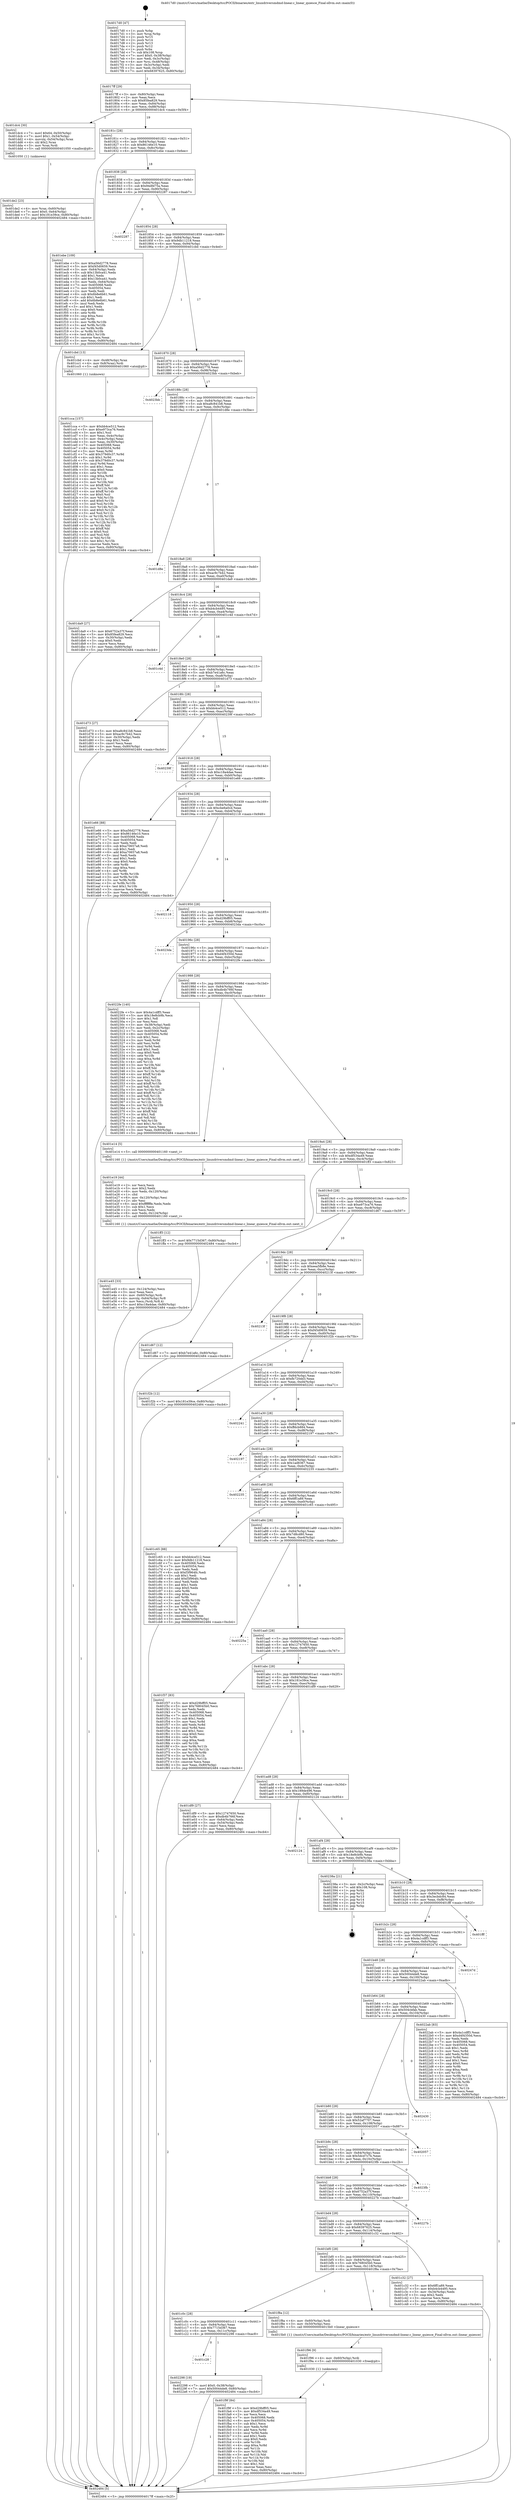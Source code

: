 digraph "0x4017d0" {
  label = "0x4017d0 (/mnt/c/Users/mathe/Desktop/tcc/POCII/binaries/extr_linuxdriversmdmd-linear.c_linear_quiesce_Final-ollvm.out::main(0))"
  labelloc = "t"
  node[shape=record]

  Entry [label="",width=0.3,height=0.3,shape=circle,fillcolor=black,style=filled]
  "0x4017ff" [label="{
     0x4017ff [29]\l
     | [instrs]\l
     &nbsp;&nbsp;0x4017ff \<+3\>: mov -0x80(%rbp),%eax\l
     &nbsp;&nbsp;0x401802 \<+2\>: mov %eax,%ecx\l
     &nbsp;&nbsp;0x401804 \<+6\>: sub $0x85fea829,%ecx\l
     &nbsp;&nbsp;0x40180a \<+6\>: mov %eax,-0x84(%rbp)\l
     &nbsp;&nbsp;0x401810 \<+6\>: mov %ecx,-0x88(%rbp)\l
     &nbsp;&nbsp;0x401816 \<+6\>: je 0000000000401dc4 \<main+0x5f4\>\l
  }"]
  "0x401dc4" [label="{
     0x401dc4 [30]\l
     | [instrs]\l
     &nbsp;&nbsp;0x401dc4 \<+7\>: movl $0x64,-0x50(%rbp)\l
     &nbsp;&nbsp;0x401dcb \<+7\>: movl $0x1,-0x54(%rbp)\l
     &nbsp;&nbsp;0x401dd2 \<+4\>: movslq -0x54(%rbp),%rax\l
     &nbsp;&nbsp;0x401dd6 \<+4\>: shl $0x2,%rax\l
     &nbsp;&nbsp;0x401dda \<+3\>: mov %rax,%rdi\l
     &nbsp;&nbsp;0x401ddd \<+5\>: call 0000000000401050 \<malloc@plt\>\l
     | [calls]\l
     &nbsp;&nbsp;0x401050 \{1\} (unknown)\l
  }"]
  "0x40181c" [label="{
     0x40181c [28]\l
     | [instrs]\l
     &nbsp;&nbsp;0x40181c \<+5\>: jmp 0000000000401821 \<main+0x51\>\l
     &nbsp;&nbsp;0x401821 \<+6\>: mov -0x84(%rbp),%eax\l
     &nbsp;&nbsp;0x401827 \<+5\>: sub $0x86146e10,%eax\l
     &nbsp;&nbsp;0x40182c \<+6\>: mov %eax,-0x8c(%rbp)\l
     &nbsp;&nbsp;0x401832 \<+6\>: je 0000000000401ebe \<main+0x6ee\>\l
  }"]
  Exit [label="",width=0.3,height=0.3,shape=circle,fillcolor=black,style=filled,peripheries=2]
  "0x401ebe" [label="{
     0x401ebe [109]\l
     | [instrs]\l
     &nbsp;&nbsp;0x401ebe \<+5\>: mov $0xa56d2778,%eax\l
     &nbsp;&nbsp;0x401ec3 \<+5\>: mov $0xf45d0659,%ecx\l
     &nbsp;&nbsp;0x401ec8 \<+3\>: mov -0x64(%rbp),%edx\l
     &nbsp;&nbsp;0x401ecb \<+6\>: sub $0x13b0ca41,%edx\l
     &nbsp;&nbsp;0x401ed1 \<+3\>: add $0x1,%edx\l
     &nbsp;&nbsp;0x401ed4 \<+6\>: add $0x13b0ca41,%edx\l
     &nbsp;&nbsp;0x401eda \<+3\>: mov %edx,-0x64(%rbp)\l
     &nbsp;&nbsp;0x401edd \<+7\>: mov 0x405068,%edx\l
     &nbsp;&nbsp;0x401ee4 \<+7\>: mov 0x405054,%esi\l
     &nbsp;&nbsp;0x401eeb \<+2\>: mov %edx,%edi\l
     &nbsp;&nbsp;0x401eed \<+6\>: sub $0x6b8e6b61,%edi\l
     &nbsp;&nbsp;0x401ef3 \<+3\>: sub $0x1,%edi\l
     &nbsp;&nbsp;0x401ef6 \<+6\>: add $0x6b8e6b61,%edi\l
     &nbsp;&nbsp;0x401efc \<+3\>: imul %edi,%edx\l
     &nbsp;&nbsp;0x401eff \<+3\>: and $0x1,%edx\l
     &nbsp;&nbsp;0x401f02 \<+3\>: cmp $0x0,%edx\l
     &nbsp;&nbsp;0x401f05 \<+4\>: sete %r8b\l
     &nbsp;&nbsp;0x401f09 \<+3\>: cmp $0xa,%esi\l
     &nbsp;&nbsp;0x401f0c \<+4\>: setl %r9b\l
     &nbsp;&nbsp;0x401f10 \<+3\>: mov %r8b,%r10b\l
     &nbsp;&nbsp;0x401f13 \<+3\>: and %r9b,%r10b\l
     &nbsp;&nbsp;0x401f16 \<+3\>: xor %r9b,%r8b\l
     &nbsp;&nbsp;0x401f19 \<+3\>: or %r8b,%r10b\l
     &nbsp;&nbsp;0x401f1c \<+4\>: test $0x1,%r10b\l
     &nbsp;&nbsp;0x401f20 \<+3\>: cmovne %ecx,%eax\l
     &nbsp;&nbsp;0x401f23 \<+3\>: mov %eax,-0x80(%rbp)\l
     &nbsp;&nbsp;0x401f26 \<+5\>: jmp 0000000000402484 \<main+0xcb4\>\l
  }"]
  "0x401838" [label="{
     0x401838 [28]\l
     | [instrs]\l
     &nbsp;&nbsp;0x401838 \<+5\>: jmp 000000000040183d \<main+0x6d\>\l
     &nbsp;&nbsp;0x40183d \<+6\>: mov -0x84(%rbp),%eax\l
     &nbsp;&nbsp;0x401843 \<+5\>: sub $0x94dfd75a,%eax\l
     &nbsp;&nbsp;0x401848 \<+6\>: mov %eax,-0x90(%rbp)\l
     &nbsp;&nbsp;0x40184e \<+6\>: je 0000000000402287 \<main+0xab7\>\l
  }"]
  "0x401c28" [label="{
     0x401c28\l
  }", style=dashed]
  "0x402287" [label="{
     0x402287\l
  }", style=dashed]
  "0x401854" [label="{
     0x401854 [28]\l
     | [instrs]\l
     &nbsp;&nbsp;0x401854 \<+5\>: jmp 0000000000401859 \<main+0x89\>\l
     &nbsp;&nbsp;0x401859 \<+6\>: mov -0x84(%rbp),%eax\l
     &nbsp;&nbsp;0x40185f \<+5\>: sub $0x9db11218,%eax\l
     &nbsp;&nbsp;0x401864 \<+6\>: mov %eax,-0x94(%rbp)\l
     &nbsp;&nbsp;0x40186a \<+6\>: je 0000000000401cbd \<main+0x4ed\>\l
  }"]
  "0x402298" [label="{
     0x402298 [19]\l
     | [instrs]\l
     &nbsp;&nbsp;0x402298 \<+7\>: movl $0x0,-0x38(%rbp)\l
     &nbsp;&nbsp;0x40229f \<+7\>: movl $0x50044de8,-0x80(%rbp)\l
     &nbsp;&nbsp;0x4022a6 \<+5\>: jmp 0000000000402484 \<main+0xcb4\>\l
  }"]
  "0x401cbd" [label="{
     0x401cbd [13]\l
     | [instrs]\l
     &nbsp;&nbsp;0x401cbd \<+4\>: mov -0x48(%rbp),%rax\l
     &nbsp;&nbsp;0x401cc1 \<+4\>: mov 0x8(%rax),%rdi\l
     &nbsp;&nbsp;0x401cc5 \<+5\>: call 0000000000401060 \<atoi@plt\>\l
     | [calls]\l
     &nbsp;&nbsp;0x401060 \{1\} (unknown)\l
  }"]
  "0x401870" [label="{
     0x401870 [28]\l
     | [instrs]\l
     &nbsp;&nbsp;0x401870 \<+5\>: jmp 0000000000401875 \<main+0xa5\>\l
     &nbsp;&nbsp;0x401875 \<+6\>: mov -0x84(%rbp),%eax\l
     &nbsp;&nbsp;0x40187b \<+5\>: sub $0xa56d2778,%eax\l
     &nbsp;&nbsp;0x401880 \<+6\>: mov %eax,-0x98(%rbp)\l
     &nbsp;&nbsp;0x401886 \<+6\>: je 00000000004023bb \<main+0xbeb\>\l
  }"]
  "0x401f9f" [label="{
     0x401f9f [84]\l
     | [instrs]\l
     &nbsp;&nbsp;0x401f9f \<+5\>: mov $0xd29bff05,%esi\l
     &nbsp;&nbsp;0x401fa4 \<+5\>: mov $0xdf534a49,%eax\l
     &nbsp;&nbsp;0x401fa9 \<+2\>: xor %ecx,%ecx\l
     &nbsp;&nbsp;0x401fab \<+7\>: mov 0x405068,%edx\l
     &nbsp;&nbsp;0x401fb2 \<+8\>: mov 0x405054,%r8d\l
     &nbsp;&nbsp;0x401fba \<+3\>: sub $0x1,%ecx\l
     &nbsp;&nbsp;0x401fbd \<+3\>: mov %edx,%r9d\l
     &nbsp;&nbsp;0x401fc0 \<+3\>: add %ecx,%r9d\l
     &nbsp;&nbsp;0x401fc3 \<+4\>: imul %r9d,%edx\l
     &nbsp;&nbsp;0x401fc7 \<+3\>: and $0x1,%edx\l
     &nbsp;&nbsp;0x401fca \<+3\>: cmp $0x0,%edx\l
     &nbsp;&nbsp;0x401fcd \<+4\>: sete %r10b\l
     &nbsp;&nbsp;0x401fd1 \<+4\>: cmp $0xa,%r8d\l
     &nbsp;&nbsp;0x401fd5 \<+4\>: setl %r11b\l
     &nbsp;&nbsp;0x401fd9 \<+3\>: mov %r10b,%bl\l
     &nbsp;&nbsp;0x401fdc \<+3\>: and %r11b,%bl\l
     &nbsp;&nbsp;0x401fdf \<+3\>: xor %r11b,%r10b\l
     &nbsp;&nbsp;0x401fe2 \<+3\>: or %r10b,%bl\l
     &nbsp;&nbsp;0x401fe5 \<+3\>: test $0x1,%bl\l
     &nbsp;&nbsp;0x401fe8 \<+3\>: cmovne %eax,%esi\l
     &nbsp;&nbsp;0x401feb \<+3\>: mov %esi,-0x80(%rbp)\l
     &nbsp;&nbsp;0x401fee \<+5\>: jmp 0000000000402484 \<main+0xcb4\>\l
  }"]
  "0x4023bb" [label="{
     0x4023bb\l
  }", style=dashed]
  "0x40188c" [label="{
     0x40188c [28]\l
     | [instrs]\l
     &nbsp;&nbsp;0x40188c \<+5\>: jmp 0000000000401891 \<main+0xc1\>\l
     &nbsp;&nbsp;0x401891 \<+6\>: mov -0x84(%rbp),%eax\l
     &nbsp;&nbsp;0x401897 \<+5\>: sub $0xa8c841b8,%eax\l
     &nbsp;&nbsp;0x40189c \<+6\>: mov %eax,-0x9c(%rbp)\l
     &nbsp;&nbsp;0x4018a2 \<+6\>: je 0000000000401d8e \<main+0x5be\>\l
  }"]
  "0x401f96" [label="{
     0x401f96 [9]\l
     | [instrs]\l
     &nbsp;&nbsp;0x401f96 \<+4\>: mov -0x60(%rbp),%rdi\l
     &nbsp;&nbsp;0x401f9a \<+5\>: call 0000000000401030 \<free@plt\>\l
     | [calls]\l
     &nbsp;&nbsp;0x401030 \{1\} (unknown)\l
  }"]
  "0x401d8e" [label="{
     0x401d8e\l
  }", style=dashed]
  "0x4018a8" [label="{
     0x4018a8 [28]\l
     | [instrs]\l
     &nbsp;&nbsp;0x4018a8 \<+5\>: jmp 00000000004018ad \<main+0xdd\>\l
     &nbsp;&nbsp;0x4018ad \<+6\>: mov -0x84(%rbp),%eax\l
     &nbsp;&nbsp;0x4018b3 \<+5\>: sub $0xac9c7b42,%eax\l
     &nbsp;&nbsp;0x4018b8 \<+6\>: mov %eax,-0xa0(%rbp)\l
     &nbsp;&nbsp;0x4018be \<+6\>: je 0000000000401da9 \<main+0x5d9\>\l
  }"]
  "0x401c0c" [label="{
     0x401c0c [28]\l
     | [instrs]\l
     &nbsp;&nbsp;0x401c0c \<+5\>: jmp 0000000000401c11 \<main+0x441\>\l
     &nbsp;&nbsp;0x401c11 \<+6\>: mov -0x84(%rbp),%eax\l
     &nbsp;&nbsp;0x401c17 \<+5\>: sub $0x7715d367,%eax\l
     &nbsp;&nbsp;0x401c1c \<+6\>: mov %eax,-0x11c(%rbp)\l
     &nbsp;&nbsp;0x401c22 \<+6\>: je 0000000000402298 \<main+0xac8\>\l
  }"]
  "0x401da9" [label="{
     0x401da9 [27]\l
     | [instrs]\l
     &nbsp;&nbsp;0x401da9 \<+5\>: mov $0x6752a37f,%eax\l
     &nbsp;&nbsp;0x401dae \<+5\>: mov $0x85fea829,%ecx\l
     &nbsp;&nbsp;0x401db3 \<+3\>: mov -0x30(%rbp),%edx\l
     &nbsp;&nbsp;0x401db6 \<+3\>: cmp $0x0,%edx\l
     &nbsp;&nbsp;0x401db9 \<+3\>: cmove %ecx,%eax\l
     &nbsp;&nbsp;0x401dbc \<+3\>: mov %eax,-0x80(%rbp)\l
     &nbsp;&nbsp;0x401dbf \<+5\>: jmp 0000000000402484 \<main+0xcb4\>\l
  }"]
  "0x4018c4" [label="{
     0x4018c4 [28]\l
     | [instrs]\l
     &nbsp;&nbsp;0x4018c4 \<+5\>: jmp 00000000004018c9 \<main+0xf9\>\l
     &nbsp;&nbsp;0x4018c9 \<+6\>: mov -0x84(%rbp),%eax\l
     &nbsp;&nbsp;0x4018cf \<+5\>: sub $0xb4cb4495,%eax\l
     &nbsp;&nbsp;0x4018d4 \<+6\>: mov %eax,-0xa4(%rbp)\l
     &nbsp;&nbsp;0x4018da \<+6\>: je 0000000000401c4d \<main+0x47d\>\l
  }"]
  "0x401f8a" [label="{
     0x401f8a [12]\l
     | [instrs]\l
     &nbsp;&nbsp;0x401f8a \<+4\>: mov -0x60(%rbp),%rdi\l
     &nbsp;&nbsp;0x401f8e \<+3\>: mov -0x50(%rbp),%esi\l
     &nbsp;&nbsp;0x401f91 \<+5\>: call 00000000004015b0 \<linear_quiesce\>\l
     | [calls]\l
     &nbsp;&nbsp;0x4015b0 \{1\} (/mnt/c/Users/mathe/Desktop/tcc/POCII/binaries/extr_linuxdriversmdmd-linear.c_linear_quiesce_Final-ollvm.out::linear_quiesce)\l
  }"]
  "0x401c4d" [label="{
     0x401c4d\l
  }", style=dashed]
  "0x4018e0" [label="{
     0x4018e0 [28]\l
     | [instrs]\l
     &nbsp;&nbsp;0x4018e0 \<+5\>: jmp 00000000004018e5 \<main+0x115\>\l
     &nbsp;&nbsp;0x4018e5 \<+6\>: mov -0x84(%rbp),%eax\l
     &nbsp;&nbsp;0x4018eb \<+5\>: sub $0xb7e41a6c,%eax\l
     &nbsp;&nbsp;0x4018f0 \<+6\>: mov %eax,-0xa8(%rbp)\l
     &nbsp;&nbsp;0x4018f6 \<+6\>: je 0000000000401d73 \<main+0x5a3\>\l
  }"]
  "0x401e45" [label="{
     0x401e45 [33]\l
     | [instrs]\l
     &nbsp;&nbsp;0x401e45 \<+6\>: mov -0x124(%rbp),%ecx\l
     &nbsp;&nbsp;0x401e4b \<+3\>: imul %eax,%ecx\l
     &nbsp;&nbsp;0x401e4e \<+4\>: mov -0x60(%rbp),%rdi\l
     &nbsp;&nbsp;0x401e52 \<+4\>: movslq -0x64(%rbp),%r8\l
     &nbsp;&nbsp;0x401e56 \<+4\>: mov %ecx,(%rdi,%r8,4)\l
     &nbsp;&nbsp;0x401e5a \<+7\>: movl $0xc18a4dae,-0x80(%rbp)\l
     &nbsp;&nbsp;0x401e61 \<+5\>: jmp 0000000000402484 \<main+0xcb4\>\l
  }"]
  "0x401d73" [label="{
     0x401d73 [27]\l
     | [instrs]\l
     &nbsp;&nbsp;0x401d73 \<+5\>: mov $0xa8c841b8,%eax\l
     &nbsp;&nbsp;0x401d78 \<+5\>: mov $0xac9c7b42,%ecx\l
     &nbsp;&nbsp;0x401d7d \<+3\>: mov -0x30(%rbp),%edx\l
     &nbsp;&nbsp;0x401d80 \<+3\>: cmp $0x1,%edx\l
     &nbsp;&nbsp;0x401d83 \<+3\>: cmovl %ecx,%eax\l
     &nbsp;&nbsp;0x401d86 \<+3\>: mov %eax,-0x80(%rbp)\l
     &nbsp;&nbsp;0x401d89 \<+5\>: jmp 0000000000402484 \<main+0xcb4\>\l
  }"]
  "0x4018fc" [label="{
     0x4018fc [28]\l
     | [instrs]\l
     &nbsp;&nbsp;0x4018fc \<+5\>: jmp 0000000000401901 \<main+0x131\>\l
     &nbsp;&nbsp;0x401901 \<+6\>: mov -0x84(%rbp),%eax\l
     &nbsp;&nbsp;0x401907 \<+5\>: sub $0xbb4ce512,%eax\l
     &nbsp;&nbsp;0x40190c \<+6\>: mov %eax,-0xac(%rbp)\l
     &nbsp;&nbsp;0x401912 \<+6\>: je 000000000040239f \<main+0xbcf\>\l
  }"]
  "0x401e19" [label="{
     0x401e19 [44]\l
     | [instrs]\l
     &nbsp;&nbsp;0x401e19 \<+2\>: xor %ecx,%ecx\l
     &nbsp;&nbsp;0x401e1b \<+5\>: mov $0x2,%edx\l
     &nbsp;&nbsp;0x401e20 \<+6\>: mov %edx,-0x120(%rbp)\l
     &nbsp;&nbsp;0x401e26 \<+1\>: cltd\l
     &nbsp;&nbsp;0x401e27 \<+6\>: mov -0x120(%rbp),%esi\l
     &nbsp;&nbsp;0x401e2d \<+2\>: idiv %esi\l
     &nbsp;&nbsp;0x401e2f \<+6\>: imul $0xfffffffe,%edx,%edx\l
     &nbsp;&nbsp;0x401e35 \<+3\>: sub $0x1,%ecx\l
     &nbsp;&nbsp;0x401e38 \<+2\>: sub %ecx,%edx\l
     &nbsp;&nbsp;0x401e3a \<+6\>: mov %edx,-0x124(%rbp)\l
     &nbsp;&nbsp;0x401e40 \<+5\>: call 0000000000401160 \<next_i\>\l
     | [calls]\l
     &nbsp;&nbsp;0x401160 \{1\} (/mnt/c/Users/mathe/Desktop/tcc/POCII/binaries/extr_linuxdriversmdmd-linear.c_linear_quiesce_Final-ollvm.out::next_i)\l
  }"]
  "0x40239f" [label="{
     0x40239f\l
  }", style=dashed]
  "0x401918" [label="{
     0x401918 [28]\l
     | [instrs]\l
     &nbsp;&nbsp;0x401918 \<+5\>: jmp 000000000040191d \<main+0x14d\>\l
     &nbsp;&nbsp;0x40191d \<+6\>: mov -0x84(%rbp),%eax\l
     &nbsp;&nbsp;0x401923 \<+5\>: sub $0xc18a4dae,%eax\l
     &nbsp;&nbsp;0x401928 \<+6\>: mov %eax,-0xb0(%rbp)\l
     &nbsp;&nbsp;0x40192e \<+6\>: je 0000000000401e66 \<main+0x696\>\l
  }"]
  "0x401de2" [label="{
     0x401de2 [23]\l
     | [instrs]\l
     &nbsp;&nbsp;0x401de2 \<+4\>: mov %rax,-0x60(%rbp)\l
     &nbsp;&nbsp;0x401de6 \<+7\>: movl $0x0,-0x64(%rbp)\l
     &nbsp;&nbsp;0x401ded \<+7\>: movl $0x181e39ce,-0x80(%rbp)\l
     &nbsp;&nbsp;0x401df4 \<+5\>: jmp 0000000000402484 \<main+0xcb4\>\l
  }"]
  "0x401e66" [label="{
     0x401e66 [88]\l
     | [instrs]\l
     &nbsp;&nbsp;0x401e66 \<+5\>: mov $0xa56d2778,%eax\l
     &nbsp;&nbsp;0x401e6b \<+5\>: mov $0x86146e10,%ecx\l
     &nbsp;&nbsp;0x401e70 \<+7\>: mov 0x405068,%edx\l
     &nbsp;&nbsp;0x401e77 \<+7\>: mov 0x405054,%esi\l
     &nbsp;&nbsp;0x401e7e \<+2\>: mov %edx,%edi\l
     &nbsp;&nbsp;0x401e80 \<+6\>: sub $0xa70657a8,%edi\l
     &nbsp;&nbsp;0x401e86 \<+3\>: sub $0x1,%edi\l
     &nbsp;&nbsp;0x401e89 \<+6\>: add $0xa70657a8,%edi\l
     &nbsp;&nbsp;0x401e8f \<+3\>: imul %edi,%edx\l
     &nbsp;&nbsp;0x401e92 \<+3\>: and $0x1,%edx\l
     &nbsp;&nbsp;0x401e95 \<+3\>: cmp $0x0,%edx\l
     &nbsp;&nbsp;0x401e98 \<+4\>: sete %r8b\l
     &nbsp;&nbsp;0x401e9c \<+3\>: cmp $0xa,%esi\l
     &nbsp;&nbsp;0x401e9f \<+4\>: setl %r9b\l
     &nbsp;&nbsp;0x401ea3 \<+3\>: mov %r8b,%r10b\l
     &nbsp;&nbsp;0x401ea6 \<+3\>: and %r9b,%r10b\l
     &nbsp;&nbsp;0x401ea9 \<+3\>: xor %r9b,%r8b\l
     &nbsp;&nbsp;0x401eac \<+3\>: or %r8b,%r10b\l
     &nbsp;&nbsp;0x401eaf \<+4\>: test $0x1,%r10b\l
     &nbsp;&nbsp;0x401eb3 \<+3\>: cmovne %ecx,%eax\l
     &nbsp;&nbsp;0x401eb6 \<+3\>: mov %eax,-0x80(%rbp)\l
     &nbsp;&nbsp;0x401eb9 \<+5\>: jmp 0000000000402484 \<main+0xcb4\>\l
  }"]
  "0x401934" [label="{
     0x401934 [28]\l
     | [instrs]\l
     &nbsp;&nbsp;0x401934 \<+5\>: jmp 0000000000401939 \<main+0x169\>\l
     &nbsp;&nbsp;0x401939 \<+6\>: mov -0x84(%rbp),%eax\l
     &nbsp;&nbsp;0x40193f \<+5\>: sub $0xcbe6a0cd,%eax\l
     &nbsp;&nbsp;0x401944 \<+6\>: mov %eax,-0xb4(%rbp)\l
     &nbsp;&nbsp;0x40194a \<+6\>: je 0000000000402118 \<main+0x948\>\l
  }"]
  "0x401cca" [label="{
     0x401cca [157]\l
     | [instrs]\l
     &nbsp;&nbsp;0x401cca \<+5\>: mov $0xbb4ce512,%ecx\l
     &nbsp;&nbsp;0x401ccf \<+5\>: mov $0xe973ca76,%edx\l
     &nbsp;&nbsp;0x401cd4 \<+3\>: mov $0x1,%sil\l
     &nbsp;&nbsp;0x401cd7 \<+3\>: mov %eax,-0x4c(%rbp)\l
     &nbsp;&nbsp;0x401cda \<+3\>: mov -0x4c(%rbp),%eax\l
     &nbsp;&nbsp;0x401cdd \<+3\>: mov %eax,-0x30(%rbp)\l
     &nbsp;&nbsp;0x401ce0 \<+7\>: mov 0x405068,%eax\l
     &nbsp;&nbsp;0x401ce7 \<+8\>: mov 0x405054,%r8d\l
     &nbsp;&nbsp;0x401cef \<+3\>: mov %eax,%r9d\l
     &nbsp;&nbsp;0x401cf2 \<+7\>: add $0x379d0c37,%r9d\l
     &nbsp;&nbsp;0x401cf9 \<+4\>: sub $0x1,%r9d\l
     &nbsp;&nbsp;0x401cfd \<+7\>: sub $0x379d0c37,%r9d\l
     &nbsp;&nbsp;0x401d04 \<+4\>: imul %r9d,%eax\l
     &nbsp;&nbsp;0x401d08 \<+3\>: and $0x1,%eax\l
     &nbsp;&nbsp;0x401d0b \<+3\>: cmp $0x0,%eax\l
     &nbsp;&nbsp;0x401d0e \<+4\>: sete %r10b\l
     &nbsp;&nbsp;0x401d12 \<+4\>: cmp $0xa,%r8d\l
     &nbsp;&nbsp;0x401d16 \<+4\>: setl %r11b\l
     &nbsp;&nbsp;0x401d1a \<+3\>: mov %r10b,%bl\l
     &nbsp;&nbsp;0x401d1d \<+3\>: xor $0xff,%bl\l
     &nbsp;&nbsp;0x401d20 \<+3\>: mov %r11b,%r14b\l
     &nbsp;&nbsp;0x401d23 \<+4\>: xor $0xff,%r14b\l
     &nbsp;&nbsp;0x401d27 \<+4\>: xor $0x0,%sil\l
     &nbsp;&nbsp;0x401d2b \<+3\>: mov %bl,%r15b\l
     &nbsp;&nbsp;0x401d2e \<+4\>: and $0x0,%r15b\l
     &nbsp;&nbsp;0x401d32 \<+3\>: and %sil,%r10b\l
     &nbsp;&nbsp;0x401d35 \<+3\>: mov %r14b,%r12b\l
     &nbsp;&nbsp;0x401d38 \<+4\>: and $0x0,%r12b\l
     &nbsp;&nbsp;0x401d3c \<+3\>: and %sil,%r11b\l
     &nbsp;&nbsp;0x401d3f \<+3\>: or %r10b,%r15b\l
     &nbsp;&nbsp;0x401d42 \<+3\>: or %r11b,%r12b\l
     &nbsp;&nbsp;0x401d45 \<+3\>: xor %r12b,%r15b\l
     &nbsp;&nbsp;0x401d48 \<+3\>: or %r14b,%bl\l
     &nbsp;&nbsp;0x401d4b \<+3\>: xor $0xff,%bl\l
     &nbsp;&nbsp;0x401d4e \<+4\>: or $0x0,%sil\l
     &nbsp;&nbsp;0x401d52 \<+3\>: and %sil,%bl\l
     &nbsp;&nbsp;0x401d55 \<+3\>: or %bl,%r15b\l
     &nbsp;&nbsp;0x401d58 \<+4\>: test $0x1,%r15b\l
     &nbsp;&nbsp;0x401d5c \<+3\>: cmovne %edx,%ecx\l
     &nbsp;&nbsp;0x401d5f \<+3\>: mov %ecx,-0x80(%rbp)\l
     &nbsp;&nbsp;0x401d62 \<+5\>: jmp 0000000000402484 \<main+0xcb4\>\l
  }"]
  "0x402118" [label="{
     0x402118\l
  }", style=dashed]
  "0x401950" [label="{
     0x401950 [28]\l
     | [instrs]\l
     &nbsp;&nbsp;0x401950 \<+5\>: jmp 0000000000401955 \<main+0x185\>\l
     &nbsp;&nbsp;0x401955 \<+6\>: mov -0x84(%rbp),%eax\l
     &nbsp;&nbsp;0x40195b \<+5\>: sub $0xd29bff05,%eax\l
     &nbsp;&nbsp;0x401960 \<+6\>: mov %eax,-0xb8(%rbp)\l
     &nbsp;&nbsp;0x401966 \<+6\>: je 00000000004023da \<main+0xc0a\>\l
  }"]
  "0x4017d0" [label="{
     0x4017d0 [47]\l
     | [instrs]\l
     &nbsp;&nbsp;0x4017d0 \<+1\>: push %rbp\l
     &nbsp;&nbsp;0x4017d1 \<+3\>: mov %rsp,%rbp\l
     &nbsp;&nbsp;0x4017d4 \<+2\>: push %r15\l
     &nbsp;&nbsp;0x4017d6 \<+2\>: push %r14\l
     &nbsp;&nbsp;0x4017d8 \<+2\>: push %r13\l
     &nbsp;&nbsp;0x4017da \<+2\>: push %r12\l
     &nbsp;&nbsp;0x4017dc \<+1\>: push %rbx\l
     &nbsp;&nbsp;0x4017dd \<+7\>: sub $0x108,%rsp\l
     &nbsp;&nbsp;0x4017e4 \<+7\>: movl $0x0,-0x38(%rbp)\l
     &nbsp;&nbsp;0x4017eb \<+3\>: mov %edi,-0x3c(%rbp)\l
     &nbsp;&nbsp;0x4017ee \<+4\>: mov %rsi,-0x48(%rbp)\l
     &nbsp;&nbsp;0x4017f2 \<+3\>: mov -0x3c(%rbp),%edi\l
     &nbsp;&nbsp;0x4017f5 \<+3\>: mov %edi,-0x34(%rbp)\l
     &nbsp;&nbsp;0x4017f8 \<+7\>: movl $0x68397625,-0x80(%rbp)\l
  }"]
  "0x4023da" [label="{
     0x4023da\l
  }", style=dashed]
  "0x40196c" [label="{
     0x40196c [28]\l
     | [instrs]\l
     &nbsp;&nbsp;0x40196c \<+5\>: jmp 0000000000401971 \<main+0x1a1\>\l
     &nbsp;&nbsp;0x401971 \<+6\>: mov -0x84(%rbp),%eax\l
     &nbsp;&nbsp;0x401977 \<+5\>: sub $0xd4f4350d,%eax\l
     &nbsp;&nbsp;0x40197c \<+6\>: mov %eax,-0xbc(%rbp)\l
     &nbsp;&nbsp;0x401982 \<+6\>: je 00000000004022fe \<main+0xb2e\>\l
  }"]
  "0x402484" [label="{
     0x402484 [5]\l
     | [instrs]\l
     &nbsp;&nbsp;0x402484 \<+5\>: jmp 00000000004017ff \<main+0x2f\>\l
  }"]
  "0x4022fe" [label="{
     0x4022fe [140]\l
     | [instrs]\l
     &nbsp;&nbsp;0x4022fe \<+5\>: mov $0x4a1cdff3,%eax\l
     &nbsp;&nbsp;0x402303 \<+5\>: mov $0x18e8cb9b,%ecx\l
     &nbsp;&nbsp;0x402308 \<+2\>: mov $0x1,%dl\l
     &nbsp;&nbsp;0x40230a \<+2\>: xor %esi,%esi\l
     &nbsp;&nbsp;0x40230c \<+3\>: mov -0x38(%rbp),%edi\l
     &nbsp;&nbsp;0x40230f \<+3\>: mov %edi,-0x2c(%rbp)\l
     &nbsp;&nbsp;0x402312 \<+7\>: mov 0x405068,%edi\l
     &nbsp;&nbsp;0x402319 \<+8\>: mov 0x405054,%r8d\l
     &nbsp;&nbsp;0x402321 \<+3\>: sub $0x1,%esi\l
     &nbsp;&nbsp;0x402324 \<+3\>: mov %edi,%r9d\l
     &nbsp;&nbsp;0x402327 \<+3\>: add %esi,%r9d\l
     &nbsp;&nbsp;0x40232a \<+4\>: imul %r9d,%edi\l
     &nbsp;&nbsp;0x40232e \<+3\>: and $0x1,%edi\l
     &nbsp;&nbsp;0x402331 \<+3\>: cmp $0x0,%edi\l
     &nbsp;&nbsp;0x402334 \<+4\>: sete %r10b\l
     &nbsp;&nbsp;0x402338 \<+4\>: cmp $0xa,%r8d\l
     &nbsp;&nbsp;0x40233c \<+4\>: setl %r11b\l
     &nbsp;&nbsp;0x402340 \<+3\>: mov %r10b,%bl\l
     &nbsp;&nbsp;0x402343 \<+3\>: xor $0xff,%bl\l
     &nbsp;&nbsp;0x402346 \<+3\>: mov %r11b,%r14b\l
     &nbsp;&nbsp;0x402349 \<+4\>: xor $0xff,%r14b\l
     &nbsp;&nbsp;0x40234d \<+3\>: xor $0x1,%dl\l
     &nbsp;&nbsp;0x402350 \<+3\>: mov %bl,%r15b\l
     &nbsp;&nbsp;0x402353 \<+4\>: and $0xff,%r15b\l
     &nbsp;&nbsp;0x402357 \<+3\>: and %dl,%r10b\l
     &nbsp;&nbsp;0x40235a \<+3\>: mov %r14b,%r12b\l
     &nbsp;&nbsp;0x40235d \<+4\>: and $0xff,%r12b\l
     &nbsp;&nbsp;0x402361 \<+3\>: and %dl,%r11b\l
     &nbsp;&nbsp;0x402364 \<+3\>: or %r10b,%r15b\l
     &nbsp;&nbsp;0x402367 \<+3\>: or %r11b,%r12b\l
     &nbsp;&nbsp;0x40236a \<+3\>: xor %r12b,%r15b\l
     &nbsp;&nbsp;0x40236d \<+3\>: or %r14b,%bl\l
     &nbsp;&nbsp;0x402370 \<+3\>: xor $0xff,%bl\l
     &nbsp;&nbsp;0x402373 \<+3\>: or $0x1,%dl\l
     &nbsp;&nbsp;0x402376 \<+2\>: and %dl,%bl\l
     &nbsp;&nbsp;0x402378 \<+3\>: or %bl,%r15b\l
     &nbsp;&nbsp;0x40237b \<+4\>: test $0x1,%r15b\l
     &nbsp;&nbsp;0x40237f \<+3\>: cmovne %ecx,%eax\l
     &nbsp;&nbsp;0x402382 \<+3\>: mov %eax,-0x80(%rbp)\l
     &nbsp;&nbsp;0x402385 \<+5\>: jmp 0000000000402484 \<main+0xcb4\>\l
  }"]
  "0x401988" [label="{
     0x401988 [28]\l
     | [instrs]\l
     &nbsp;&nbsp;0x401988 \<+5\>: jmp 000000000040198d \<main+0x1bd\>\l
     &nbsp;&nbsp;0x40198d \<+6\>: mov -0x84(%rbp),%eax\l
     &nbsp;&nbsp;0x401993 \<+5\>: sub $0xdb4b766f,%eax\l
     &nbsp;&nbsp;0x401998 \<+6\>: mov %eax,-0xc0(%rbp)\l
     &nbsp;&nbsp;0x40199e \<+6\>: je 0000000000401e14 \<main+0x644\>\l
  }"]
  "0x401bf0" [label="{
     0x401bf0 [28]\l
     | [instrs]\l
     &nbsp;&nbsp;0x401bf0 \<+5\>: jmp 0000000000401bf5 \<main+0x425\>\l
     &nbsp;&nbsp;0x401bf5 \<+6\>: mov -0x84(%rbp),%eax\l
     &nbsp;&nbsp;0x401bfb \<+5\>: sub $0x768045b0,%eax\l
     &nbsp;&nbsp;0x401c00 \<+6\>: mov %eax,-0x118(%rbp)\l
     &nbsp;&nbsp;0x401c06 \<+6\>: je 0000000000401f8a \<main+0x7ba\>\l
  }"]
  "0x401e14" [label="{
     0x401e14 [5]\l
     | [instrs]\l
     &nbsp;&nbsp;0x401e14 \<+5\>: call 0000000000401160 \<next_i\>\l
     | [calls]\l
     &nbsp;&nbsp;0x401160 \{1\} (/mnt/c/Users/mathe/Desktop/tcc/POCII/binaries/extr_linuxdriversmdmd-linear.c_linear_quiesce_Final-ollvm.out::next_i)\l
  }"]
  "0x4019a4" [label="{
     0x4019a4 [28]\l
     | [instrs]\l
     &nbsp;&nbsp;0x4019a4 \<+5\>: jmp 00000000004019a9 \<main+0x1d9\>\l
     &nbsp;&nbsp;0x4019a9 \<+6\>: mov -0x84(%rbp),%eax\l
     &nbsp;&nbsp;0x4019af \<+5\>: sub $0xdf534a49,%eax\l
     &nbsp;&nbsp;0x4019b4 \<+6\>: mov %eax,-0xc4(%rbp)\l
     &nbsp;&nbsp;0x4019ba \<+6\>: je 0000000000401ff3 \<main+0x823\>\l
  }"]
  "0x401c32" [label="{
     0x401c32 [27]\l
     | [instrs]\l
     &nbsp;&nbsp;0x401c32 \<+5\>: mov $0x6ff1a89,%eax\l
     &nbsp;&nbsp;0x401c37 \<+5\>: mov $0xb4cb4495,%ecx\l
     &nbsp;&nbsp;0x401c3c \<+3\>: mov -0x34(%rbp),%edx\l
     &nbsp;&nbsp;0x401c3f \<+3\>: cmp $0x2,%edx\l
     &nbsp;&nbsp;0x401c42 \<+3\>: cmovne %ecx,%eax\l
     &nbsp;&nbsp;0x401c45 \<+3\>: mov %eax,-0x80(%rbp)\l
     &nbsp;&nbsp;0x401c48 \<+5\>: jmp 0000000000402484 \<main+0xcb4\>\l
  }"]
  "0x401ff3" [label="{
     0x401ff3 [12]\l
     | [instrs]\l
     &nbsp;&nbsp;0x401ff3 \<+7\>: movl $0x7715d367,-0x80(%rbp)\l
     &nbsp;&nbsp;0x401ffa \<+5\>: jmp 0000000000402484 \<main+0xcb4\>\l
  }"]
  "0x4019c0" [label="{
     0x4019c0 [28]\l
     | [instrs]\l
     &nbsp;&nbsp;0x4019c0 \<+5\>: jmp 00000000004019c5 \<main+0x1f5\>\l
     &nbsp;&nbsp;0x4019c5 \<+6\>: mov -0x84(%rbp),%eax\l
     &nbsp;&nbsp;0x4019cb \<+5\>: sub $0xe973ca76,%eax\l
     &nbsp;&nbsp;0x4019d0 \<+6\>: mov %eax,-0xc8(%rbp)\l
     &nbsp;&nbsp;0x4019d6 \<+6\>: je 0000000000401d67 \<main+0x597\>\l
  }"]
  "0x401bd4" [label="{
     0x401bd4 [28]\l
     | [instrs]\l
     &nbsp;&nbsp;0x401bd4 \<+5\>: jmp 0000000000401bd9 \<main+0x409\>\l
     &nbsp;&nbsp;0x401bd9 \<+6\>: mov -0x84(%rbp),%eax\l
     &nbsp;&nbsp;0x401bdf \<+5\>: sub $0x68397625,%eax\l
     &nbsp;&nbsp;0x401be4 \<+6\>: mov %eax,-0x114(%rbp)\l
     &nbsp;&nbsp;0x401bea \<+6\>: je 0000000000401c32 \<main+0x462\>\l
  }"]
  "0x401d67" [label="{
     0x401d67 [12]\l
     | [instrs]\l
     &nbsp;&nbsp;0x401d67 \<+7\>: movl $0xb7e41a6c,-0x80(%rbp)\l
     &nbsp;&nbsp;0x401d6e \<+5\>: jmp 0000000000402484 \<main+0xcb4\>\l
  }"]
  "0x4019dc" [label="{
     0x4019dc [28]\l
     | [instrs]\l
     &nbsp;&nbsp;0x4019dc \<+5\>: jmp 00000000004019e1 \<main+0x211\>\l
     &nbsp;&nbsp;0x4019e1 \<+6\>: mov -0x84(%rbp),%eax\l
     &nbsp;&nbsp;0x4019e7 \<+5\>: sub $0xeea5fb8e,%eax\l
     &nbsp;&nbsp;0x4019ec \<+6\>: mov %eax,-0xcc(%rbp)\l
     &nbsp;&nbsp;0x4019f2 \<+6\>: je 000000000040213f \<main+0x96f\>\l
  }"]
  "0x40227b" [label="{
     0x40227b\l
  }", style=dashed]
  "0x40213f" [label="{
     0x40213f\l
  }", style=dashed]
  "0x4019f8" [label="{
     0x4019f8 [28]\l
     | [instrs]\l
     &nbsp;&nbsp;0x4019f8 \<+5\>: jmp 00000000004019fd \<main+0x22d\>\l
     &nbsp;&nbsp;0x4019fd \<+6\>: mov -0x84(%rbp),%eax\l
     &nbsp;&nbsp;0x401a03 \<+5\>: sub $0xf45d0659,%eax\l
     &nbsp;&nbsp;0x401a08 \<+6\>: mov %eax,-0xd0(%rbp)\l
     &nbsp;&nbsp;0x401a0e \<+6\>: je 0000000000401f2b \<main+0x75b\>\l
  }"]
  "0x401bb8" [label="{
     0x401bb8 [28]\l
     | [instrs]\l
     &nbsp;&nbsp;0x401bb8 \<+5\>: jmp 0000000000401bbd \<main+0x3ed\>\l
     &nbsp;&nbsp;0x401bbd \<+6\>: mov -0x84(%rbp),%eax\l
     &nbsp;&nbsp;0x401bc3 \<+5\>: sub $0x6752a37f,%eax\l
     &nbsp;&nbsp;0x401bc8 \<+6\>: mov %eax,-0x110(%rbp)\l
     &nbsp;&nbsp;0x401bce \<+6\>: je 000000000040227b \<main+0xaab\>\l
  }"]
  "0x401f2b" [label="{
     0x401f2b [12]\l
     | [instrs]\l
     &nbsp;&nbsp;0x401f2b \<+7\>: movl $0x181e39ce,-0x80(%rbp)\l
     &nbsp;&nbsp;0x401f32 \<+5\>: jmp 0000000000402484 \<main+0xcb4\>\l
  }"]
  "0x401a14" [label="{
     0x401a14 [28]\l
     | [instrs]\l
     &nbsp;&nbsp;0x401a14 \<+5\>: jmp 0000000000401a19 \<main+0x249\>\l
     &nbsp;&nbsp;0x401a19 \<+6\>: mov -0x84(%rbp),%eax\l
     &nbsp;&nbsp;0x401a1f \<+5\>: sub $0xfb720dd3,%eax\l
     &nbsp;&nbsp;0x401a24 \<+6\>: mov %eax,-0xd4(%rbp)\l
     &nbsp;&nbsp;0x401a2a \<+6\>: je 0000000000402241 \<main+0xa71\>\l
  }"]
  "0x4023fb" [label="{
     0x4023fb\l
  }", style=dashed]
  "0x402241" [label="{
     0x402241\l
  }", style=dashed]
  "0x401a30" [label="{
     0x401a30 [28]\l
     | [instrs]\l
     &nbsp;&nbsp;0x401a30 \<+5\>: jmp 0000000000401a35 \<main+0x265\>\l
     &nbsp;&nbsp;0x401a35 \<+6\>: mov -0x84(%rbp),%eax\l
     &nbsp;&nbsp;0x401a3b \<+5\>: sub $0xffdcb884,%eax\l
     &nbsp;&nbsp;0x401a40 \<+6\>: mov %eax,-0xd8(%rbp)\l
     &nbsp;&nbsp;0x401a46 \<+6\>: je 0000000000402197 \<main+0x9c7\>\l
  }"]
  "0x401b9c" [label="{
     0x401b9c [28]\l
     | [instrs]\l
     &nbsp;&nbsp;0x401b9c \<+5\>: jmp 0000000000401ba1 \<main+0x3d1\>\l
     &nbsp;&nbsp;0x401ba1 \<+6\>: mov -0x84(%rbp),%eax\l
     &nbsp;&nbsp;0x401ba7 \<+5\>: sub $0x5dcd7c7b,%eax\l
     &nbsp;&nbsp;0x401bac \<+6\>: mov %eax,-0x10c(%rbp)\l
     &nbsp;&nbsp;0x401bb2 \<+6\>: je 00000000004023fb \<main+0xc2b\>\l
  }"]
  "0x402197" [label="{
     0x402197\l
  }", style=dashed]
  "0x401a4c" [label="{
     0x401a4c [28]\l
     | [instrs]\l
     &nbsp;&nbsp;0x401a4c \<+5\>: jmp 0000000000401a51 \<main+0x281\>\l
     &nbsp;&nbsp;0x401a51 \<+6\>: mov -0x84(%rbp),%eax\l
     &nbsp;&nbsp;0x401a57 \<+5\>: sub $0x1ad8367,%eax\l
     &nbsp;&nbsp;0x401a5c \<+6\>: mov %eax,-0xdc(%rbp)\l
     &nbsp;&nbsp;0x401a62 \<+6\>: je 0000000000402235 \<main+0xa65\>\l
  }"]
  "0x402057" [label="{
     0x402057\l
  }", style=dashed]
  "0x402235" [label="{
     0x402235\l
  }", style=dashed]
  "0x401a68" [label="{
     0x401a68 [28]\l
     | [instrs]\l
     &nbsp;&nbsp;0x401a68 \<+5\>: jmp 0000000000401a6d \<main+0x29d\>\l
     &nbsp;&nbsp;0x401a6d \<+6\>: mov -0x84(%rbp),%eax\l
     &nbsp;&nbsp;0x401a73 \<+5\>: sub $0x6ff1a89,%eax\l
     &nbsp;&nbsp;0x401a78 \<+6\>: mov %eax,-0xe0(%rbp)\l
     &nbsp;&nbsp;0x401a7e \<+6\>: je 0000000000401c65 \<main+0x495\>\l
  }"]
  "0x401b80" [label="{
     0x401b80 [28]\l
     | [instrs]\l
     &nbsp;&nbsp;0x401b80 \<+5\>: jmp 0000000000401b85 \<main+0x3b5\>\l
     &nbsp;&nbsp;0x401b85 \<+6\>: mov -0x84(%rbp),%eax\l
     &nbsp;&nbsp;0x401b8b \<+5\>: sub $0x52af7707,%eax\l
     &nbsp;&nbsp;0x401b90 \<+6\>: mov %eax,-0x108(%rbp)\l
     &nbsp;&nbsp;0x401b96 \<+6\>: je 0000000000402057 \<main+0x887\>\l
  }"]
  "0x401c65" [label="{
     0x401c65 [88]\l
     | [instrs]\l
     &nbsp;&nbsp;0x401c65 \<+5\>: mov $0xbb4ce512,%eax\l
     &nbsp;&nbsp;0x401c6a \<+5\>: mov $0x9db11218,%ecx\l
     &nbsp;&nbsp;0x401c6f \<+7\>: mov 0x405068,%edx\l
     &nbsp;&nbsp;0x401c76 \<+7\>: mov 0x405054,%esi\l
     &nbsp;&nbsp;0x401c7d \<+2\>: mov %edx,%edi\l
     &nbsp;&nbsp;0x401c7f \<+6\>: sub $0xf3f964fc,%edi\l
     &nbsp;&nbsp;0x401c85 \<+3\>: sub $0x1,%edi\l
     &nbsp;&nbsp;0x401c88 \<+6\>: add $0xf3f964fc,%edi\l
     &nbsp;&nbsp;0x401c8e \<+3\>: imul %edi,%edx\l
     &nbsp;&nbsp;0x401c91 \<+3\>: and $0x1,%edx\l
     &nbsp;&nbsp;0x401c94 \<+3\>: cmp $0x0,%edx\l
     &nbsp;&nbsp;0x401c97 \<+4\>: sete %r8b\l
     &nbsp;&nbsp;0x401c9b \<+3\>: cmp $0xa,%esi\l
     &nbsp;&nbsp;0x401c9e \<+4\>: setl %r9b\l
     &nbsp;&nbsp;0x401ca2 \<+3\>: mov %r8b,%r10b\l
     &nbsp;&nbsp;0x401ca5 \<+3\>: and %r9b,%r10b\l
     &nbsp;&nbsp;0x401ca8 \<+3\>: xor %r9b,%r8b\l
     &nbsp;&nbsp;0x401cab \<+3\>: or %r8b,%r10b\l
     &nbsp;&nbsp;0x401cae \<+4\>: test $0x1,%r10b\l
     &nbsp;&nbsp;0x401cb2 \<+3\>: cmovne %ecx,%eax\l
     &nbsp;&nbsp;0x401cb5 \<+3\>: mov %eax,-0x80(%rbp)\l
     &nbsp;&nbsp;0x401cb8 \<+5\>: jmp 0000000000402484 \<main+0xcb4\>\l
  }"]
  "0x401a84" [label="{
     0x401a84 [28]\l
     | [instrs]\l
     &nbsp;&nbsp;0x401a84 \<+5\>: jmp 0000000000401a89 \<main+0x2b9\>\l
     &nbsp;&nbsp;0x401a89 \<+6\>: mov -0x84(%rbp),%eax\l
     &nbsp;&nbsp;0x401a8f \<+5\>: sub $0x7d8cd80,%eax\l
     &nbsp;&nbsp;0x401a94 \<+6\>: mov %eax,-0xe4(%rbp)\l
     &nbsp;&nbsp;0x401a9a \<+6\>: je 000000000040225a \<main+0xa8a\>\l
  }"]
  "0x402430" [label="{
     0x402430\l
  }", style=dashed]
  "0x40225a" [label="{
     0x40225a\l
  }", style=dashed]
  "0x401aa0" [label="{
     0x401aa0 [28]\l
     | [instrs]\l
     &nbsp;&nbsp;0x401aa0 \<+5\>: jmp 0000000000401aa5 \<main+0x2d5\>\l
     &nbsp;&nbsp;0x401aa5 \<+6\>: mov -0x84(%rbp),%eax\l
     &nbsp;&nbsp;0x401aab \<+5\>: sub $0x12747650,%eax\l
     &nbsp;&nbsp;0x401ab0 \<+6\>: mov %eax,-0xe8(%rbp)\l
     &nbsp;&nbsp;0x401ab6 \<+6\>: je 0000000000401f37 \<main+0x767\>\l
  }"]
  "0x401b64" [label="{
     0x401b64 [28]\l
     | [instrs]\l
     &nbsp;&nbsp;0x401b64 \<+5\>: jmp 0000000000401b69 \<main+0x399\>\l
     &nbsp;&nbsp;0x401b69 \<+6\>: mov -0x84(%rbp),%eax\l
     &nbsp;&nbsp;0x401b6f \<+5\>: sub $0x504cbfab,%eax\l
     &nbsp;&nbsp;0x401b74 \<+6\>: mov %eax,-0x104(%rbp)\l
     &nbsp;&nbsp;0x401b7a \<+6\>: je 0000000000402430 \<main+0xc60\>\l
  }"]
  "0x401f37" [label="{
     0x401f37 [83]\l
     | [instrs]\l
     &nbsp;&nbsp;0x401f37 \<+5\>: mov $0xd29bff05,%eax\l
     &nbsp;&nbsp;0x401f3c \<+5\>: mov $0x768045b0,%ecx\l
     &nbsp;&nbsp;0x401f41 \<+2\>: xor %edx,%edx\l
     &nbsp;&nbsp;0x401f43 \<+7\>: mov 0x405068,%esi\l
     &nbsp;&nbsp;0x401f4a \<+7\>: mov 0x405054,%edi\l
     &nbsp;&nbsp;0x401f51 \<+3\>: sub $0x1,%edx\l
     &nbsp;&nbsp;0x401f54 \<+3\>: mov %esi,%r8d\l
     &nbsp;&nbsp;0x401f57 \<+3\>: add %edx,%r8d\l
     &nbsp;&nbsp;0x401f5a \<+4\>: imul %r8d,%esi\l
     &nbsp;&nbsp;0x401f5e \<+3\>: and $0x1,%esi\l
     &nbsp;&nbsp;0x401f61 \<+3\>: cmp $0x0,%esi\l
     &nbsp;&nbsp;0x401f64 \<+4\>: sete %r9b\l
     &nbsp;&nbsp;0x401f68 \<+3\>: cmp $0xa,%edi\l
     &nbsp;&nbsp;0x401f6b \<+4\>: setl %r10b\l
     &nbsp;&nbsp;0x401f6f \<+3\>: mov %r9b,%r11b\l
     &nbsp;&nbsp;0x401f72 \<+3\>: and %r10b,%r11b\l
     &nbsp;&nbsp;0x401f75 \<+3\>: xor %r10b,%r9b\l
     &nbsp;&nbsp;0x401f78 \<+3\>: or %r9b,%r11b\l
     &nbsp;&nbsp;0x401f7b \<+4\>: test $0x1,%r11b\l
     &nbsp;&nbsp;0x401f7f \<+3\>: cmovne %ecx,%eax\l
     &nbsp;&nbsp;0x401f82 \<+3\>: mov %eax,-0x80(%rbp)\l
     &nbsp;&nbsp;0x401f85 \<+5\>: jmp 0000000000402484 \<main+0xcb4\>\l
  }"]
  "0x401abc" [label="{
     0x401abc [28]\l
     | [instrs]\l
     &nbsp;&nbsp;0x401abc \<+5\>: jmp 0000000000401ac1 \<main+0x2f1\>\l
     &nbsp;&nbsp;0x401ac1 \<+6\>: mov -0x84(%rbp),%eax\l
     &nbsp;&nbsp;0x401ac7 \<+5\>: sub $0x181e39ce,%eax\l
     &nbsp;&nbsp;0x401acc \<+6\>: mov %eax,-0xec(%rbp)\l
     &nbsp;&nbsp;0x401ad2 \<+6\>: je 0000000000401df9 \<main+0x629\>\l
  }"]
  "0x4022ab" [label="{
     0x4022ab [83]\l
     | [instrs]\l
     &nbsp;&nbsp;0x4022ab \<+5\>: mov $0x4a1cdff3,%eax\l
     &nbsp;&nbsp;0x4022b0 \<+5\>: mov $0xd4f4350d,%ecx\l
     &nbsp;&nbsp;0x4022b5 \<+2\>: xor %edx,%edx\l
     &nbsp;&nbsp;0x4022b7 \<+7\>: mov 0x405068,%esi\l
     &nbsp;&nbsp;0x4022be \<+7\>: mov 0x405054,%edi\l
     &nbsp;&nbsp;0x4022c5 \<+3\>: sub $0x1,%edx\l
     &nbsp;&nbsp;0x4022c8 \<+3\>: mov %esi,%r8d\l
     &nbsp;&nbsp;0x4022cb \<+3\>: add %edx,%r8d\l
     &nbsp;&nbsp;0x4022ce \<+4\>: imul %r8d,%esi\l
     &nbsp;&nbsp;0x4022d2 \<+3\>: and $0x1,%esi\l
     &nbsp;&nbsp;0x4022d5 \<+3\>: cmp $0x0,%esi\l
     &nbsp;&nbsp;0x4022d8 \<+4\>: sete %r9b\l
     &nbsp;&nbsp;0x4022dc \<+3\>: cmp $0xa,%edi\l
     &nbsp;&nbsp;0x4022df \<+4\>: setl %r10b\l
     &nbsp;&nbsp;0x4022e3 \<+3\>: mov %r9b,%r11b\l
     &nbsp;&nbsp;0x4022e6 \<+3\>: and %r10b,%r11b\l
     &nbsp;&nbsp;0x4022e9 \<+3\>: xor %r10b,%r9b\l
     &nbsp;&nbsp;0x4022ec \<+3\>: or %r9b,%r11b\l
     &nbsp;&nbsp;0x4022ef \<+4\>: test $0x1,%r11b\l
     &nbsp;&nbsp;0x4022f3 \<+3\>: cmovne %ecx,%eax\l
     &nbsp;&nbsp;0x4022f6 \<+3\>: mov %eax,-0x80(%rbp)\l
     &nbsp;&nbsp;0x4022f9 \<+5\>: jmp 0000000000402484 \<main+0xcb4\>\l
  }"]
  "0x401df9" [label="{
     0x401df9 [27]\l
     | [instrs]\l
     &nbsp;&nbsp;0x401df9 \<+5\>: mov $0x12747650,%eax\l
     &nbsp;&nbsp;0x401dfe \<+5\>: mov $0xdb4b766f,%ecx\l
     &nbsp;&nbsp;0x401e03 \<+3\>: mov -0x64(%rbp),%edx\l
     &nbsp;&nbsp;0x401e06 \<+3\>: cmp -0x54(%rbp),%edx\l
     &nbsp;&nbsp;0x401e09 \<+3\>: cmovl %ecx,%eax\l
     &nbsp;&nbsp;0x401e0c \<+3\>: mov %eax,-0x80(%rbp)\l
     &nbsp;&nbsp;0x401e0f \<+5\>: jmp 0000000000402484 \<main+0xcb4\>\l
  }"]
  "0x401ad8" [label="{
     0x401ad8 [28]\l
     | [instrs]\l
     &nbsp;&nbsp;0x401ad8 \<+5\>: jmp 0000000000401add \<main+0x30d\>\l
     &nbsp;&nbsp;0x401add \<+6\>: mov -0x84(%rbp),%eax\l
     &nbsp;&nbsp;0x401ae3 \<+5\>: sub $0x189de496,%eax\l
     &nbsp;&nbsp;0x401ae8 \<+6\>: mov %eax,-0xf0(%rbp)\l
     &nbsp;&nbsp;0x401aee \<+6\>: je 0000000000402124 \<main+0x954\>\l
  }"]
  "0x401b48" [label="{
     0x401b48 [28]\l
     | [instrs]\l
     &nbsp;&nbsp;0x401b48 \<+5\>: jmp 0000000000401b4d \<main+0x37d\>\l
     &nbsp;&nbsp;0x401b4d \<+6\>: mov -0x84(%rbp),%eax\l
     &nbsp;&nbsp;0x401b53 \<+5\>: sub $0x50044de8,%eax\l
     &nbsp;&nbsp;0x401b58 \<+6\>: mov %eax,-0x100(%rbp)\l
     &nbsp;&nbsp;0x401b5e \<+6\>: je 00000000004022ab \<main+0xadb\>\l
  }"]
  "0x402124" [label="{
     0x402124\l
  }", style=dashed]
  "0x401af4" [label="{
     0x401af4 [28]\l
     | [instrs]\l
     &nbsp;&nbsp;0x401af4 \<+5\>: jmp 0000000000401af9 \<main+0x329\>\l
     &nbsp;&nbsp;0x401af9 \<+6\>: mov -0x84(%rbp),%eax\l
     &nbsp;&nbsp;0x401aff \<+5\>: sub $0x18e8cb9b,%eax\l
     &nbsp;&nbsp;0x401b04 \<+6\>: mov %eax,-0xf4(%rbp)\l
     &nbsp;&nbsp;0x401b0a \<+6\>: je 000000000040238a \<main+0xbba\>\l
  }"]
  "0x40247d" [label="{
     0x40247d\l
  }", style=dashed]
  "0x40238a" [label="{
     0x40238a [21]\l
     | [instrs]\l
     &nbsp;&nbsp;0x40238a \<+3\>: mov -0x2c(%rbp),%eax\l
     &nbsp;&nbsp;0x40238d \<+7\>: add $0x108,%rsp\l
     &nbsp;&nbsp;0x402394 \<+1\>: pop %rbx\l
     &nbsp;&nbsp;0x402395 \<+2\>: pop %r12\l
     &nbsp;&nbsp;0x402397 \<+2\>: pop %r13\l
     &nbsp;&nbsp;0x402399 \<+2\>: pop %r14\l
     &nbsp;&nbsp;0x40239b \<+2\>: pop %r15\l
     &nbsp;&nbsp;0x40239d \<+1\>: pop %rbp\l
     &nbsp;&nbsp;0x40239e \<+1\>: ret\l
  }"]
  "0x401b10" [label="{
     0x401b10 [28]\l
     | [instrs]\l
     &nbsp;&nbsp;0x401b10 \<+5\>: jmp 0000000000401b15 \<main+0x345\>\l
     &nbsp;&nbsp;0x401b15 \<+6\>: mov -0x84(%rbp),%eax\l
     &nbsp;&nbsp;0x401b1b \<+5\>: sub $0x3ecbdc84,%eax\l
     &nbsp;&nbsp;0x401b20 \<+6\>: mov %eax,-0xf8(%rbp)\l
     &nbsp;&nbsp;0x401b26 \<+6\>: je 0000000000401fff \<main+0x82f\>\l
  }"]
  "0x401b2c" [label="{
     0x401b2c [28]\l
     | [instrs]\l
     &nbsp;&nbsp;0x401b2c \<+5\>: jmp 0000000000401b31 \<main+0x361\>\l
     &nbsp;&nbsp;0x401b31 \<+6\>: mov -0x84(%rbp),%eax\l
     &nbsp;&nbsp;0x401b37 \<+5\>: sub $0x4a1cdff3,%eax\l
     &nbsp;&nbsp;0x401b3c \<+6\>: mov %eax,-0xfc(%rbp)\l
     &nbsp;&nbsp;0x401b42 \<+6\>: je 000000000040247d \<main+0xcad\>\l
  }"]
  "0x401fff" [label="{
     0x401fff\l
  }", style=dashed]
  Entry -> "0x4017d0" [label=" 1"]
  "0x4017ff" -> "0x401dc4" [label=" 1"]
  "0x4017ff" -> "0x40181c" [label=" 19"]
  "0x40238a" -> Exit [label=" 1"]
  "0x40181c" -> "0x401ebe" [label=" 1"]
  "0x40181c" -> "0x401838" [label=" 18"]
  "0x4022fe" -> "0x402484" [label=" 1"]
  "0x401838" -> "0x402287" [label=" 0"]
  "0x401838" -> "0x401854" [label=" 18"]
  "0x4022ab" -> "0x402484" [label=" 1"]
  "0x401854" -> "0x401cbd" [label=" 1"]
  "0x401854" -> "0x401870" [label=" 17"]
  "0x402298" -> "0x402484" [label=" 1"]
  "0x401870" -> "0x4023bb" [label=" 0"]
  "0x401870" -> "0x40188c" [label=" 17"]
  "0x401c0c" -> "0x402298" [label=" 1"]
  "0x40188c" -> "0x401d8e" [label=" 0"]
  "0x40188c" -> "0x4018a8" [label=" 17"]
  "0x401c0c" -> "0x401c28" [label=" 0"]
  "0x4018a8" -> "0x401da9" [label=" 1"]
  "0x4018a8" -> "0x4018c4" [label=" 16"]
  "0x401ff3" -> "0x402484" [label=" 1"]
  "0x4018c4" -> "0x401c4d" [label=" 0"]
  "0x4018c4" -> "0x4018e0" [label=" 16"]
  "0x401f9f" -> "0x402484" [label=" 1"]
  "0x4018e0" -> "0x401d73" [label=" 1"]
  "0x4018e0" -> "0x4018fc" [label=" 15"]
  "0x401f8a" -> "0x401f96" [label=" 1"]
  "0x4018fc" -> "0x40239f" [label=" 0"]
  "0x4018fc" -> "0x401918" [label=" 15"]
  "0x401bf0" -> "0x401c0c" [label=" 1"]
  "0x401918" -> "0x401e66" [label=" 1"]
  "0x401918" -> "0x401934" [label=" 14"]
  "0x401bf0" -> "0x401f8a" [label=" 1"]
  "0x401934" -> "0x402118" [label=" 0"]
  "0x401934" -> "0x401950" [label=" 14"]
  "0x401f96" -> "0x401f9f" [label=" 1"]
  "0x401950" -> "0x4023da" [label=" 0"]
  "0x401950" -> "0x40196c" [label=" 14"]
  "0x401f37" -> "0x402484" [label=" 1"]
  "0x40196c" -> "0x4022fe" [label=" 1"]
  "0x40196c" -> "0x401988" [label=" 13"]
  "0x401f2b" -> "0x402484" [label=" 1"]
  "0x401988" -> "0x401e14" [label=" 1"]
  "0x401988" -> "0x4019a4" [label=" 12"]
  "0x401ebe" -> "0x402484" [label=" 1"]
  "0x4019a4" -> "0x401ff3" [label=" 1"]
  "0x4019a4" -> "0x4019c0" [label=" 11"]
  "0x401e66" -> "0x402484" [label=" 1"]
  "0x4019c0" -> "0x401d67" [label=" 1"]
  "0x4019c0" -> "0x4019dc" [label=" 10"]
  "0x401e19" -> "0x401e45" [label=" 1"]
  "0x4019dc" -> "0x40213f" [label=" 0"]
  "0x4019dc" -> "0x4019f8" [label=" 10"]
  "0x401e14" -> "0x401e19" [label=" 1"]
  "0x4019f8" -> "0x401f2b" [label=" 1"]
  "0x4019f8" -> "0x401a14" [label=" 9"]
  "0x401de2" -> "0x402484" [label=" 1"]
  "0x401a14" -> "0x402241" [label=" 0"]
  "0x401a14" -> "0x401a30" [label=" 9"]
  "0x401dc4" -> "0x401de2" [label=" 1"]
  "0x401a30" -> "0x402197" [label=" 0"]
  "0x401a30" -> "0x401a4c" [label=" 9"]
  "0x401d73" -> "0x402484" [label=" 1"]
  "0x401a4c" -> "0x402235" [label=" 0"]
  "0x401a4c" -> "0x401a68" [label=" 9"]
  "0x401d67" -> "0x402484" [label=" 1"]
  "0x401a68" -> "0x401c65" [label=" 1"]
  "0x401a68" -> "0x401a84" [label=" 8"]
  "0x401cbd" -> "0x401cca" [label=" 1"]
  "0x401a84" -> "0x40225a" [label=" 0"]
  "0x401a84" -> "0x401aa0" [label=" 8"]
  "0x401c65" -> "0x402484" [label=" 1"]
  "0x401aa0" -> "0x401f37" [label=" 1"]
  "0x401aa0" -> "0x401abc" [label=" 7"]
  "0x4017d0" -> "0x4017ff" [label=" 1"]
  "0x401abc" -> "0x401df9" [label=" 2"]
  "0x401abc" -> "0x401ad8" [label=" 5"]
  "0x401c32" -> "0x402484" [label=" 1"]
  "0x401ad8" -> "0x402124" [label=" 0"]
  "0x401ad8" -> "0x401af4" [label=" 5"]
  "0x401bd4" -> "0x401c32" [label=" 1"]
  "0x401af4" -> "0x40238a" [label=" 1"]
  "0x401af4" -> "0x401b10" [label=" 4"]
  "0x401e45" -> "0x402484" [label=" 1"]
  "0x401b10" -> "0x401fff" [label=" 0"]
  "0x401b10" -> "0x401b2c" [label=" 4"]
  "0x401bb8" -> "0x401bd4" [label=" 3"]
  "0x401b2c" -> "0x40247d" [label=" 0"]
  "0x401b2c" -> "0x401b48" [label=" 4"]
  "0x401bd4" -> "0x401bf0" [label=" 2"]
  "0x401b48" -> "0x4022ab" [label=" 1"]
  "0x401b48" -> "0x401b64" [label=" 3"]
  "0x402484" -> "0x4017ff" [label=" 19"]
  "0x401b64" -> "0x402430" [label=" 0"]
  "0x401b64" -> "0x401b80" [label=" 3"]
  "0x401cca" -> "0x402484" [label=" 1"]
  "0x401b80" -> "0x402057" [label=" 0"]
  "0x401b80" -> "0x401b9c" [label=" 3"]
  "0x401da9" -> "0x402484" [label=" 1"]
  "0x401b9c" -> "0x4023fb" [label=" 0"]
  "0x401b9c" -> "0x401bb8" [label=" 3"]
  "0x401df9" -> "0x402484" [label=" 2"]
  "0x401bb8" -> "0x40227b" [label=" 0"]
}
